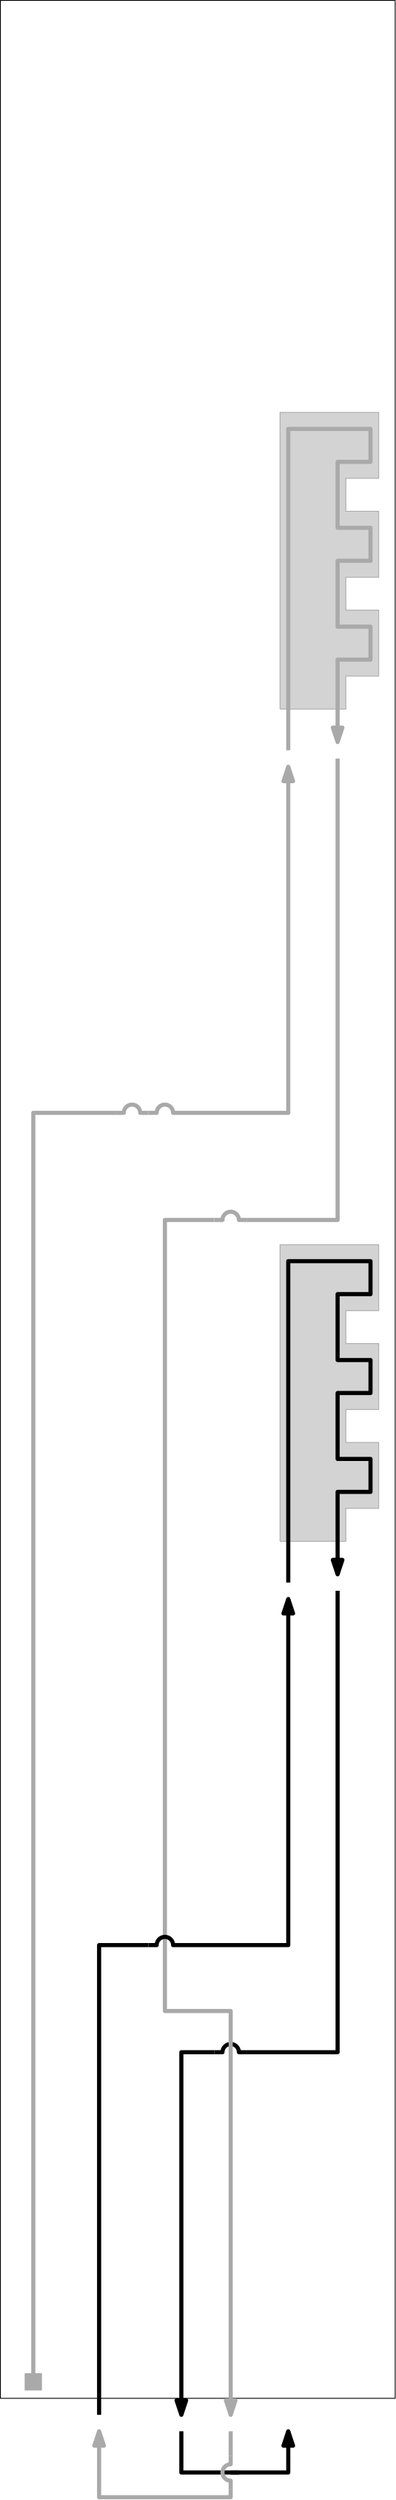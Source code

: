 <?xml version="1.0"?>
<!DOCTYPE ipe SYSTEM "ipe.dtd">
<ipe version="70206" creator="Ipe 7.2.9">
<info created="D:20190413235547" modified="D:20190413235858"/>
<ipestyle name="basic">
<symbol name="arrow/arc(spx)">
<path stroke="sym-stroke" fill="sym-stroke" pen="sym-pen">
0 0 m
-1 0.333 l
-1 -0.333 l
h
</path>
</symbol>
<symbol name="arrow/farc(spx)">
<path stroke="sym-stroke" fill="white" pen="sym-pen">
0 0 m
-1 0.333 l
-1 -0.333 l
h
</path>
</symbol>
<symbol name="arrow/ptarc(spx)">
<path stroke="sym-stroke" fill="sym-stroke" pen="sym-pen">
0 0 m
-1 0.333 l
-0.8 0 l
-1 -0.333 l
h
</path>
</symbol>
<symbol name="arrow/fptarc(spx)">
<path stroke="sym-stroke" fill="white" pen="sym-pen">
0 0 m
-1 0.333 l
-0.8 0 l
-1 -0.333 l
h
</path>
</symbol>
<symbol name="mark/circle(sx)" transformations="translations">
<path fill="sym-stroke">
0.6 0 0 0.6 0 0 e
0.4 0 0 0.4 0 0 e
</path>
</symbol>
<symbol name="mark/disk(sx)" transformations="translations">
<path fill="sym-stroke">
0.6 0 0 0.6 0 0 e
</path>
</symbol>
<symbol name="mark/fdisk(sfx)" transformations="translations">
<group>
<path fill="sym-fill">
0.5 0 0 0.5 0 0 e
</path>
<path fill="sym-stroke" fillrule="eofill">
0.6 0 0 0.6 0 0 e
0.4 0 0 0.4 0 0 e
</path>
</group>
</symbol>
<symbol name="mark/box(sx)" transformations="translations">
<path fill="sym-stroke" fillrule="eofill">
-0.6 -0.6 m
0.6 -0.6 l
0.6 0.6 l
-0.6 0.6 l
h
-0.4 -0.4 m
0.4 -0.4 l
0.4 0.4 l
-0.4 0.4 l
h
</path>
</symbol>
<symbol name="mark/square(sx)" transformations="translations">
<path fill="sym-stroke">
-0.6 -0.6 m
0.6 -0.6 l
0.6 0.6 l
-0.6 0.6 l
h
</path>
</symbol>
<symbol name="mark/fsquare(sfx)" transformations="translations">
<group>
<path fill="sym-fill">
-0.5 -0.5 m
0.5 -0.5 l
0.5 0.5 l
-0.5 0.5 l
h
</path>
<path fill="sym-stroke" fillrule="eofill">
-0.6 -0.6 m
0.6 -0.6 l
0.6 0.6 l
-0.6 0.6 l
h
-0.4 -0.4 m
0.4 -0.4 l
0.4 0.4 l
-0.4 0.4 l
h
</path>
</group>
</symbol>
<symbol name="mark/cross(sx)" transformations="translations">
<group>
<path fill="sym-stroke">
-0.43 -0.57 m
0.57 0.43 l
0.43 0.57 l
-0.57 -0.43 l
h
</path>
<path fill="sym-stroke">
-0.43 0.57 m
0.57 -0.43 l
0.43 -0.57 l
-0.57 0.43 l
h
</path>
</group>
</symbol>
<symbol name="arrow/fnormal(spx)">
<path stroke="sym-stroke" fill="white" pen="sym-pen">
0 0 m
-1 0.333 l
-1 -0.333 l
h
</path>
</symbol>
<symbol name="arrow/pointed(spx)">
<path stroke="sym-stroke" fill="sym-stroke" pen="sym-pen">
0 0 m
-1 0.333 l
-0.8 0 l
-1 -0.333 l
h
</path>
</symbol>
<symbol name="arrow/fpointed(spx)">
<path stroke="sym-stroke" fill="white" pen="sym-pen">
0 0 m
-1 0.333 l
-0.8 0 l
-1 -0.333 l
h
</path>
</symbol>
<symbol name="arrow/linear(spx)">
<path stroke="sym-stroke" pen="sym-pen">
-1 0.333 m
0 0 l
-1 -0.333 l
</path>
</symbol>
<symbol name="arrow/fdouble(spx)">
<path stroke="sym-stroke" fill="white" pen="sym-pen">
0 0 m
-1 0.333 l
-1 -0.333 l
h
-1 0 m
-2 0.333 l
-2 -0.333 l
h
</path>
</symbol>
<symbol name="arrow/double(spx)">
<path stroke="sym-stroke" fill="sym-stroke" pen="sym-pen">
0 0 m
-1 0.333 l
-1 -0.333 l
h
-1 0 m
-2 0.333 l
-2 -0.333 l
h
</path>
</symbol>
<pen name="heavier" value="0.8"/>
<pen name="fat" value="1.2"/>
<pen name="ultrafat" value="2"/>
<symbolsize name="large" value="5"/>
<symbolsize name="small" value="2"/>
<symbolsize name="tiny" value="1.1"/>
<arrowsize name="large" value="10"/>
<arrowsize name="small" value="5"/>
<arrowsize name="tiny" value="3"/>
<color name="red" value="1 0 0"/>
<color name="green" value="0 1 0"/>
<color name="blue" value="0 0 1"/>
<color name="yellow" value="1 1 0"/>
<color name="orange" value="1 0.647 0"/>
<color name="orange2" value="1 0.7 0"/>
<color name="gold" value="1 0.843 0"/>
<color name="purple" value="0.627 0.125 0.941"/>
<color name="gray" value="0.745"/>
<color name="brown" value="0.647 0.165 0.165"/>
<color name="navy" value="0 0 0.502"/>
<color name="pink" value="1 0.753 0.796"/>
<color name="seagreen" value="0.18 0.545 0.341"/>
<color name="turquoise" value="0.251 0.878 0.816"/>
<color name="violet" value="0.933 0.51 0.933"/>
<color name="darkblue" value="0 0 0.545"/>
<color name="darkcyan" value="0 0.545 0.545"/>
<color name="darkgray" value="0.663"/>
<color name="darkgreen" value="0 0.392 0"/>
<color name="darkmagenta" value="0.545 0 0.545"/>
<color name="darkorange" value="1 0.549 0"/>
<color name="darkred" value="0.545 0 0"/>
<color name="lightblue" value="0.678 0.847 0.902"/>
<color name="lightcyan" value="0.878 1 1"/>
<color name="lightgray" value="0.827"/>
<color name="lightgreen" value="0.565 0.933 0.565"/>
<color name="lightyellow" value="1 1 0.878"/>
<dashstyle name="dashed" value="[4] 0"/>
<dashstyle name="dotted" value="[1 3] 0"/>
<dashstyle name="dash dotted" value="[4 2 1 2] 0"/>
<dashstyle name="dash dot dotted" value="[4 2 1 2 1 2] 0"/>
<textsize name="large" value="\large"/>
<textsize name="Large" value="\Large"/>
<textsize name="LARGE" value="\LARGE"/>
<textsize name="huge" value="\huge"/>
<textsize name="Huge" value="\Huge"/>
<textsize name="small" value="\small"/>
<textsize name="footnote" value="\footnotesize"/>
<textsize name="tiny" value="\tiny"/>
<textstyle name="center" begin="\begin{center}" end="\end{center}"/>
<textstyle name="itemize" begin="\begin{itemize}" end="\end{itemize}"/>
<textstyle name="item" begin="\begin{itemize}\item{}" end="\end{itemize}"/>
<gridsize name="4 pts" value="4"/>
<gridsize name="8 pts (~3 mm)" value="8"/>
<gridsize name="16 pts (~6 mm)" value="16"/>
<gridsize name="32 pts (~12 mm)" value="32"/>
<gridsize name="10 pts (~3.5 mm)" value="10"/>
<gridsize name="20 pts (~7 mm)" value="20"/>
<gridsize name="14 pts (~5 mm)" value="14"/>
<gridsize name="28 pts (~10 mm)" value="28"/>
<gridsize name="56 pts (~20 mm)" value="56"/>
<anglesize name="90 deg" value="90"/>
<anglesize name="60 deg" value="60"/>
<anglesize name="45 deg" value="45"/>
<anglesize name="30 deg" value="30"/>
<anglesize name="22.5 deg" value="22.5"/>
<opacity name="10%" value="0.1"/>
<opacity name="30%" value="0.3"/>
<opacity name="50%" value="0.5"/>
<opacity name="75%" value="0.75"/>
<tiling name="falling" angle="-60" step="4" width="1"/>
<tiling name="rising" angle="30" step="4" width="1"/>
</ipestyle>
<ipestyle name="big">
<layout paper="4096 8192" origin="0 0" frame="4096 8192"/>
</ipestyle>
<page>
<layer name="alpha"/>
<view layers="alpha" active="alpha"/>
<path layer="alpha" matrix="1 0 0 1 -1272 -1248" stroke="black" pen="ultrafat" arrow="normal/normal">
1424 1532 m
1476 1532 l
1476 1700 l
</path>
<path matrix="0.705883 0 0 0.993173 -689.883 -233.95" stroke="black">
1068 300 m
1068 1472 l
1340 1472 l
1340 300 l
h
</path>
<path matrix="1 0 0 1 -1216 124" stroke="darkgray" fill="lightgray">
1416 356 m
1448 356 l
1448 372 l
1464 372 l
1464 404 l
1448 404 l
1448 420 l
1464 420 l
1464 452 l
1448 452 l
1448 468 l
1464 468 l
1464 500 l
1416 500 l
1416 356 l
</path>
<path matrix="1 0 0 1 -688 -832" stroke="black" pen="ultrafat" rarrow="normal/normal">
916 1296 m
916 1336 l
932 1336 l
932 1352 l
916 1352 l
916 1384 l
932 1384 l
932 1400 l
916 1400 l
916 1432 l
932 1432 l
932 1448 l
892 1448 l
892 1292 l
</path>
<path matrix="1 0 0 1 -1216 528" stroke="darkgray" fill="lightgray">
1416 356 m
1448 356 l
1448 372 l
1464 372 l
1464 404 l
1448 404 l
1448 420 l
1464 420 l
1464 452 l
1448 452 l
1448 468 l
1464 468 l
1464 500 l
1416 500 l
1416 356 l
</path>
<path matrix="1 0 0 1 -688 -428" stroke="darkgray" pen="ultrafat" rarrow="normal/normal">
916 1296 m
916 1336 l
932 1336 l
932 1352 l
916 1352 l
916 1384 l
932 1384 l
932 1400 l
916 1400 l
916 1432 l
932 1432 l
932 1448 l
892 1448 l
892 1292 l
</path>
<path matrix="1 0 0 1 -1336 -244" stroke="black" pen="ultrafat">
1504 476 m
1508 476 l
4 0 0 -4 1512 476 1515.2 476 a
1520 476 l
</path>
<path matrix="1 0 0 1 -688 -1640" stroke="black" pen="ultrafat">
872 1872 m
916 1872 l
916 2096 l
</path>
<group matrix="1 0 0 1 -688 -1236">
<path matrix="1 0 0 1 -648 1396" stroke="darkgray" pen="ultrafat">
1504 476 m
1508 476 l
4 0 0 -4 1512 476 1515.2 476 a
1520 476 l
</path>
<path stroke="darkgray" pen="ultrafat">
872 1872 m
916 1872 l
916 2096 l
</path>
</group>
<path matrix="0.5 0 0 0.5 -468 -88" stroke="darkgray" fill="darkgray">
1104 328 m
1104 312 l
1088 312 l
1088 328 l
h
</path>
<path matrix="1 0 0 1 -56 -76" stroke="black" pen="ultrafat">
192 360 m
168 360 l
168 132 l
</path>
<path matrix="1 0 0 1 -56 -76" stroke="black" pen="ultrafat" arrow="normal/normal">
224 308 m
208 308 l
208 132 l
</path>
<path matrix="1 0 0 1 -56 -76" stroke="darkgray" pen="ultrafat" rarrow="normal/normal">
232 132 m
232 328 l
200 328 l
200 712 l
224 712 l
</path>
<path matrix="1 0 0 1 -1368 212" stroke="darkgray" pen="ultrafat">
1504 476 m
1508 476 l
4 0 0 -4 1512 476 1515.2 476 a
1520 476 l
</path>
<path matrix="1 0 0 1 -56 -76" stroke="darkgray" pen="ultrafat" arrow="normal/normal">
208 764 m
260 764 l
260 932 l
</path>
<group matrix="1 0 0 1 -56 -76">
<path stroke="black" pen="ultrafat" arrow="normal/normal">
232 104 m
260 104 l
260 124 l
</path>
<path stroke="black" pen="ultrafat">
208 124 m
208 104 l
236 104 l
236 104 l
</path>
</group>
<path matrix="1 0 0 1 -1384 212" stroke="darkgray" pen="ultrafat">
1504 476 m
1508 476 l
4 0 0 -4 1512 476 1515.2 476 a
1520 476 l
</path>
<path matrix="1 0 0 1 -56 -76" stroke="darkgray" pen="ultrafat">
176 764 m
136 764 l
136 152 l
</path>
<path matrix="1 0 0 1 -1368 -192" stroke="black" pen="ultrafat">
1504 476 m
1508 476 l
4 0 0 -4 1512 476 1515.2 476 a
1520 476 l
</path>
<group matrix="1 0 0 1 -56 -76">
<path matrix="1 0 0 1 -740 -248" stroke="darkgray" pen="ultrafat">
972 344 m
972 348 l
4 0 0 -4 972 352 972 356 a
972 360 l
</path>
<path stroke="darkgray" pen="ultrafat">
232 124 m
232 112 l
</path>
<path stroke="darkgray" pen="ultrafat" arrow="normal/normal">
232 96 m
232 92 l
168 92 l
168 124 l
</path>
</group>
</page>
</ipe>
